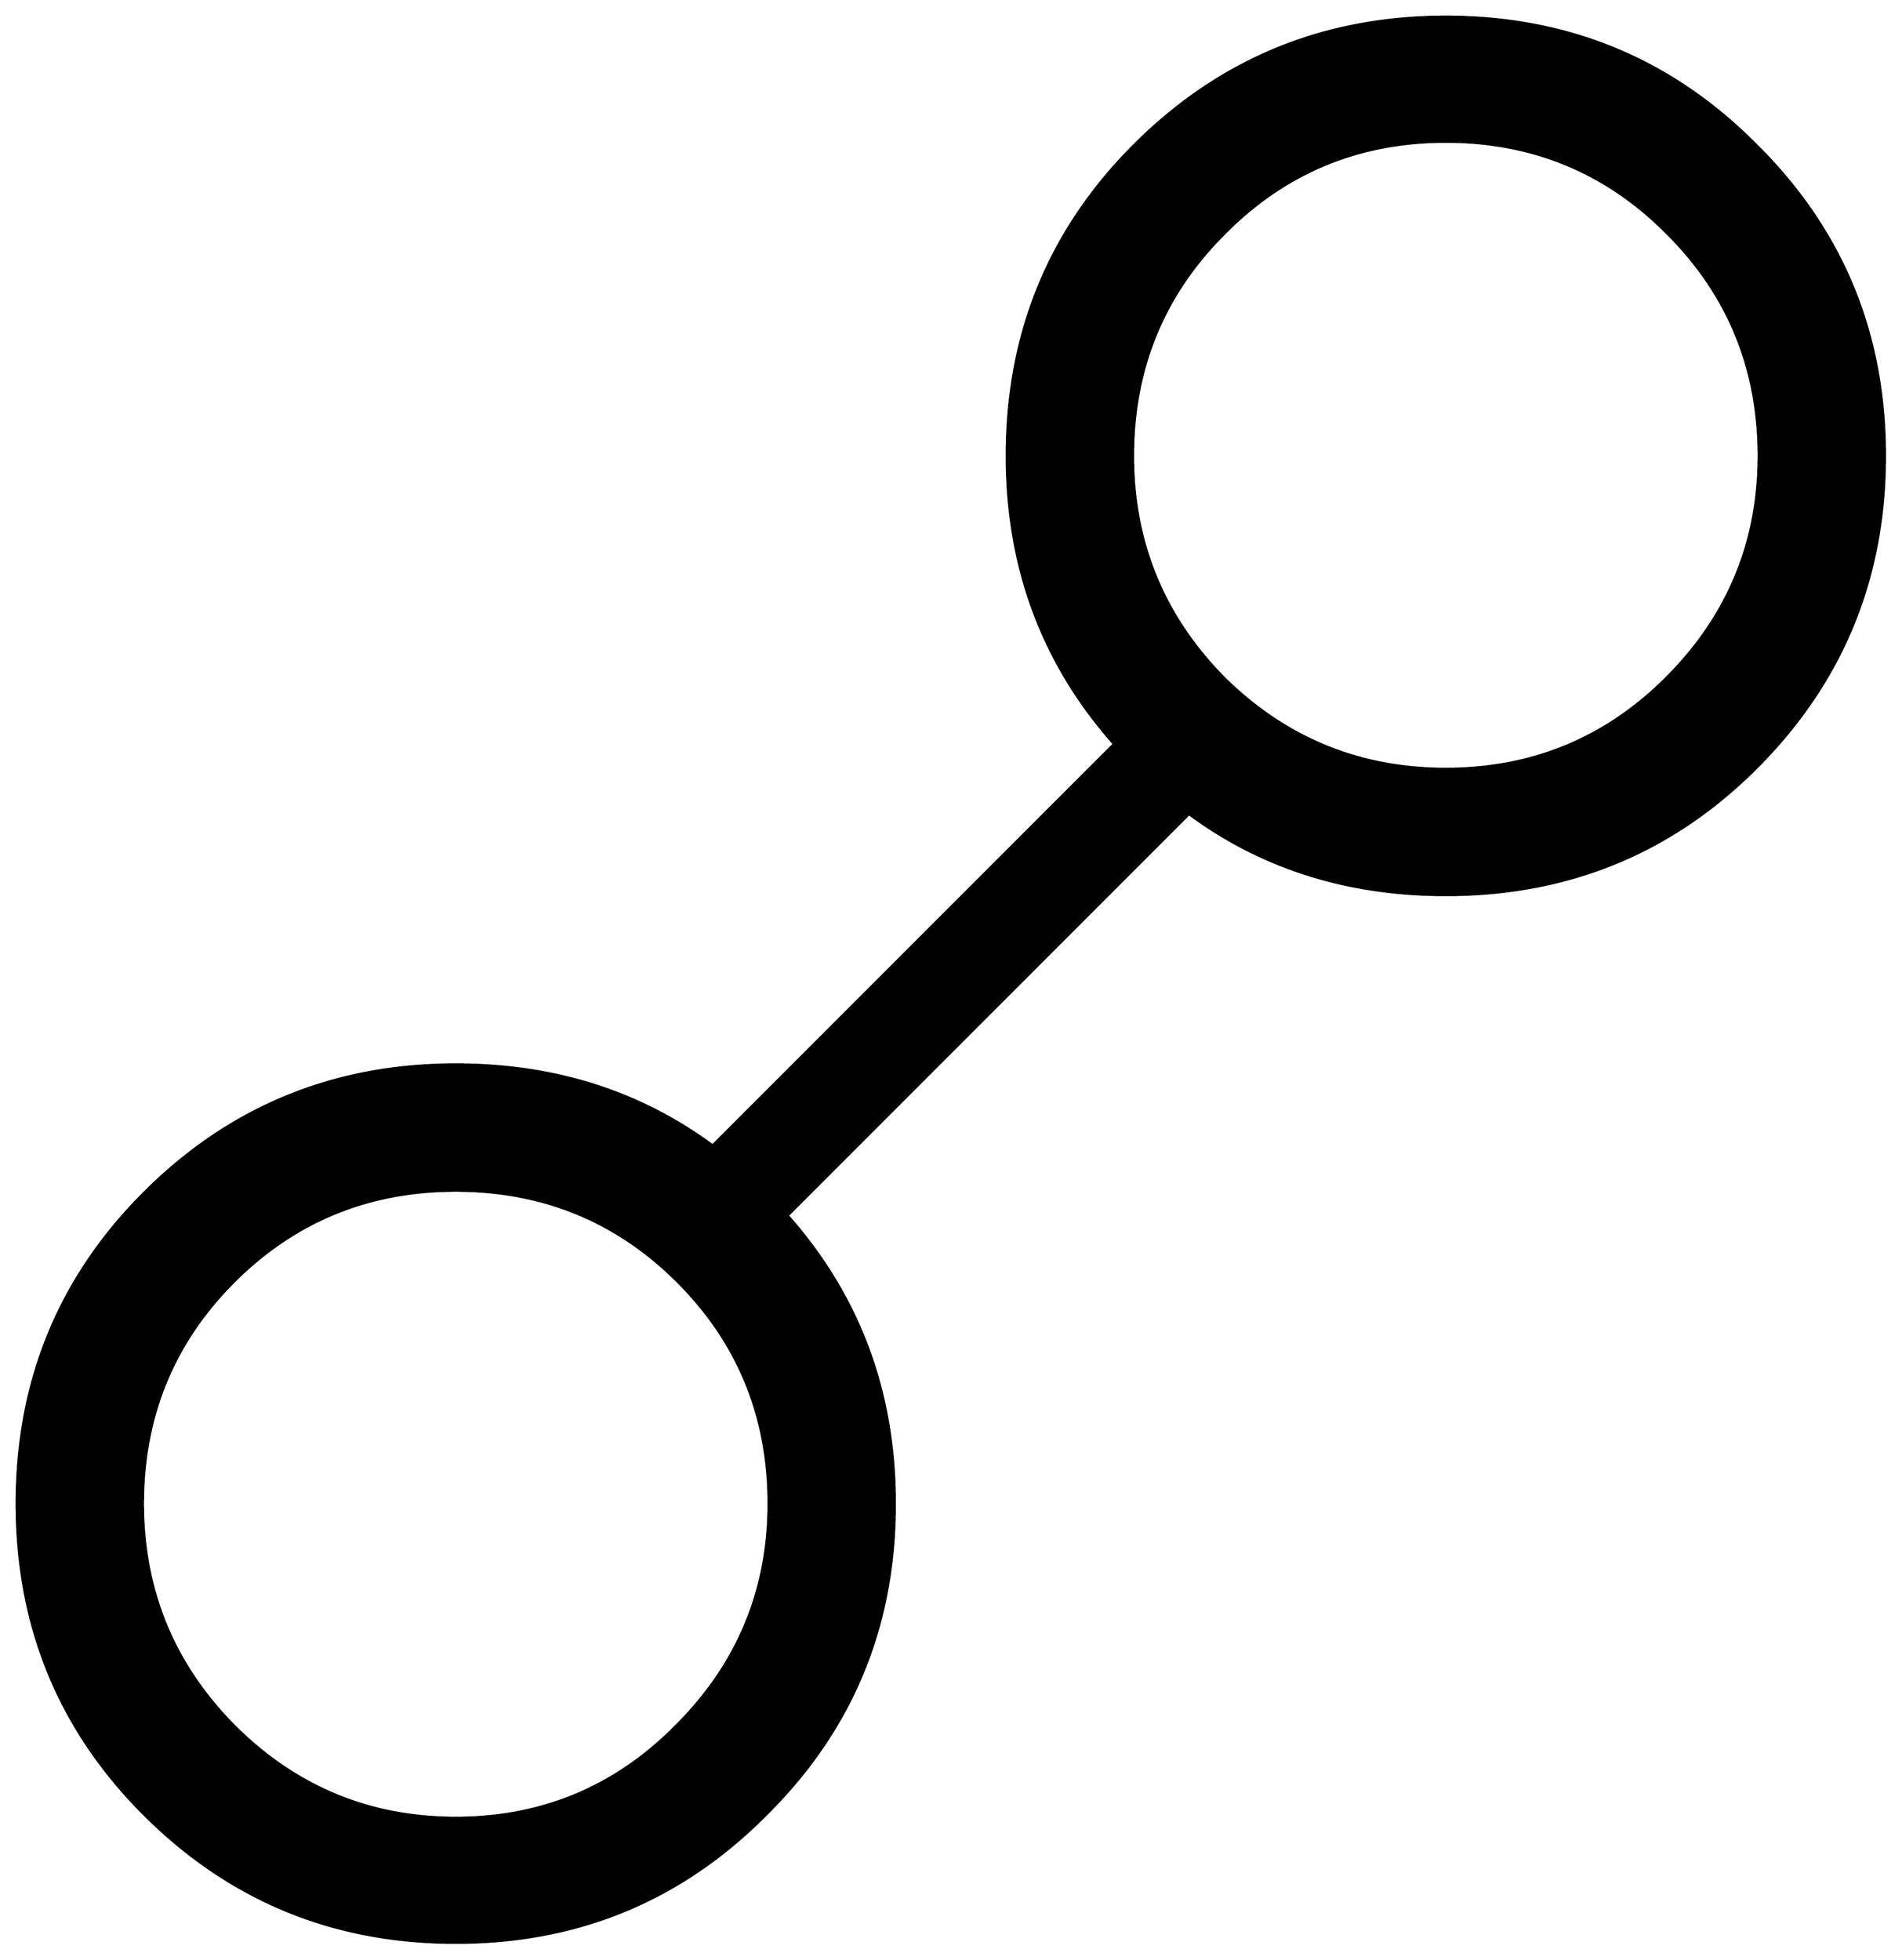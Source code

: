 


\begin{tikzpicture}[y=0.80pt, x=0.80pt, yscale=-1.0, xscale=1.0, inner sep=0pt, outer sep=0pt]
\begin{scope}[shift={(100.0,1616.0)},nonzero rule]
  \path[draw=.,fill=.,line width=1.600pt] (1543.0,-912.0) ..
    controls (1543.0,-814.0) and (1508.667,-730.667) ..
    (1440.0,-662.0) .. controls (1372.0,-594.0) and
    (1289.0,-560.0) .. (1191.0,-560.0) .. controls
    (1112.333,-560.0) and (1043.667,-581.667) .. (985.0,-625.0) --
    (663.0,-303.0) .. controls (720.333,-238.333) and (749.0,-161.333)
    .. (749.0,-72.0) .. controls (749.0,26.0) and (714.667,109.0)
    .. (646.0,177.0) .. controls (578.0,245.667) and (495.0,280.0)
    .. (397.0,280.0) .. controls (299.0,280.0) and (215.667,245.667)
    .. (147.0,177.0) .. controls (79.0,109.0) and (45.0,26.0) ..
    (45.0,-72.0) .. controls (45.0,-170.0) and (79.0,-253.0) ..
    (147.0,-321.0) .. controls (215.667,-389.667) and (299.0,-424.0)
    .. (397.0,-424.0) .. controls (475.667,-424.0) and
    (544.333,-402.333) .. (603.0,-359.0) -- (925.0,-681.0) ..
    controls (867.667,-745.667) and (839.0,-822.667) .. (839.0,-912.0)
    .. controls (839.0,-1010.0) and (873.0,-1093.0) ..
    (941.0,-1161.0) .. controls (1009.667,-1229.667) and
    (1093.0,-1264.0) .. (1191.0,-1264.0) .. controls
    (1289.0,-1264.0) and (1372.0,-1229.667) .. (1440.0,-1161.0) ..
    controls (1508.667,-1093.0) and (1543.0,-1010.0) ..
    (1543.0,-912.0) -- cycle(1442.0,-912.0) .. controls
    (1442.0,-982.0) and (1417.667,-1041.333) .. (1369.0,-1090.0) ..
    controls (1320.333,-1139.333) and (1261.0,-1164.0) ..
    (1191.0,-1164.0) .. controls (1121.0,-1164.0) and
    (1061.667,-1139.333) .. (1013.0,-1090.0) .. controls
    (964.333,-1041.333) and (940.0,-982.0) .. (940.0,-912.0) ..
    controls (940.0,-842.667) and (964.333,-783.333) ..
    (1013.0,-734.0) .. controls (1062.333,-685.333) and
    (1121.667,-661.0) .. (1191.0,-661.0) .. controls
    (1260.333,-661.0) and (1319.333,-685.333) .. (1368.0,-734.0) ..
    controls (1417.333,-783.333) and (1442.0,-842.667) ..
    (1442.0,-912.0) -- cycle(648.0,-72.0) .. controls
    (648.0,-142.0) and (623.667,-201.333) .. (575.0,-250.0) ..
    controls (526.333,-298.667) and (467.0,-323.0) .. (397.0,-323.0)
    .. controls (327.0,-323.0) and (267.667,-298.667) ..
    (219.0,-250.0) .. controls (170.333,-201.333) and (146.0,-142.0)
    .. (146.0,-72.0) .. controls (146.0,-2.667) and (170.333,56.667)
    .. (219.0,106.0) .. controls (268.333,155.333) and (327.667,180.0)
    .. (397.0,180.0) .. controls (466.333,180.0) and (525.333,155.333)
    .. (574.0,106.0) .. controls (623.333,56.667) and (648.0,-2.667)
    .. (648.0,-72.0) -- cycle;
\end{scope}

\end{tikzpicture}

